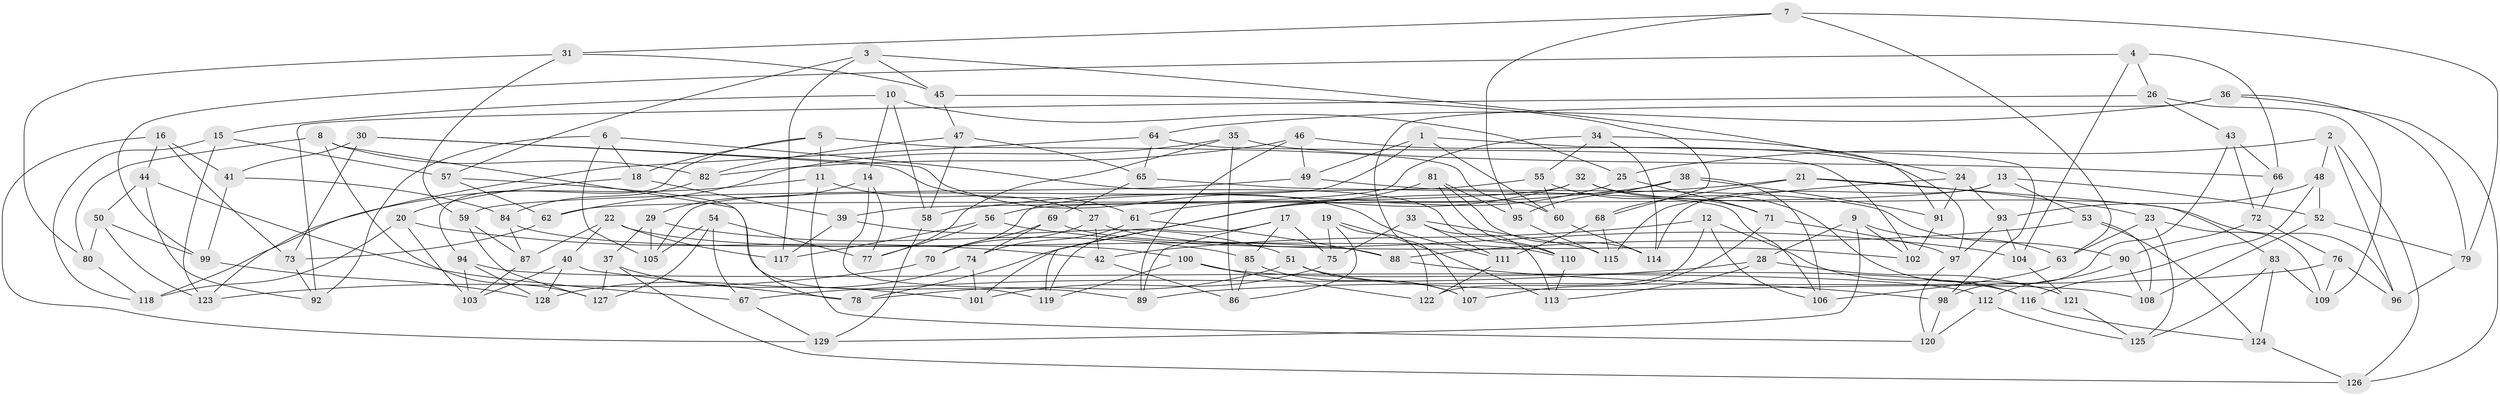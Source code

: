 // coarse degree distribution, {6: 0.6075949367088608, 4: 0.3670886075949367, 5: 0.02531645569620253}
// Generated by graph-tools (version 1.1) at 2025/52/02/27/25 19:52:33]
// undirected, 129 vertices, 258 edges
graph export_dot {
graph [start="1"]
  node [color=gray90,style=filled];
  1;
  2;
  3;
  4;
  5;
  6;
  7;
  8;
  9;
  10;
  11;
  12;
  13;
  14;
  15;
  16;
  17;
  18;
  19;
  20;
  21;
  22;
  23;
  24;
  25;
  26;
  27;
  28;
  29;
  30;
  31;
  32;
  33;
  34;
  35;
  36;
  37;
  38;
  39;
  40;
  41;
  42;
  43;
  44;
  45;
  46;
  47;
  48;
  49;
  50;
  51;
  52;
  53;
  54;
  55;
  56;
  57;
  58;
  59;
  60;
  61;
  62;
  63;
  64;
  65;
  66;
  67;
  68;
  69;
  70;
  71;
  72;
  73;
  74;
  75;
  76;
  77;
  78;
  79;
  80;
  81;
  82;
  83;
  84;
  85;
  86;
  87;
  88;
  89;
  90;
  91;
  92;
  93;
  94;
  95;
  96;
  97;
  98;
  99;
  100;
  101;
  102;
  103;
  104;
  105;
  106;
  107;
  108;
  109;
  110;
  111;
  112;
  113;
  114;
  115;
  116;
  117;
  118;
  119;
  120;
  121;
  122;
  123;
  124;
  125;
  126;
  127;
  128;
  129;
  1 -- 60;
  1 -- 98;
  1 -- 49;
  1 -- 105;
  2 -- 25;
  2 -- 126;
  2 -- 96;
  2 -- 48;
  3 -- 117;
  3 -- 24;
  3 -- 57;
  3 -- 45;
  4 -- 99;
  4 -- 66;
  4 -- 26;
  4 -- 104;
  5 -- 94;
  5 -- 18;
  5 -- 60;
  5 -- 11;
  6 -- 105;
  6 -- 110;
  6 -- 92;
  6 -- 18;
  7 -- 63;
  7 -- 95;
  7 -- 31;
  7 -- 79;
  8 -- 127;
  8 -- 78;
  8 -- 80;
  8 -- 82;
  9 -- 63;
  9 -- 102;
  9 -- 28;
  9 -- 129;
  10 -- 58;
  10 -- 25;
  10 -- 14;
  10 -- 15;
  11 -- 118;
  11 -- 27;
  11 -- 120;
  12 -- 106;
  12 -- 116;
  12 -- 42;
  12 -- 122;
  13 -- 53;
  13 -- 52;
  13 -- 114;
  13 -- 56;
  14 -- 77;
  14 -- 29;
  14 -- 89;
  15 -- 118;
  15 -- 57;
  15 -- 123;
  16 -- 44;
  16 -- 41;
  16 -- 129;
  16 -- 73;
  17 -- 75;
  17 -- 89;
  17 -- 119;
  17 -- 85;
  18 -- 20;
  18 -- 39;
  19 -- 75;
  19 -- 122;
  19 -- 86;
  19 -- 113;
  20 -- 118;
  20 -- 42;
  20 -- 103;
  21 -- 83;
  21 -- 68;
  21 -- 23;
  21 -- 78;
  22 -- 88;
  22 -- 87;
  22 -- 40;
  22 -- 117;
  23 -- 63;
  23 -- 125;
  23 -- 109;
  24 -- 91;
  24 -- 115;
  24 -- 93;
  25 -- 101;
  25 -- 71;
  26 -- 92;
  26 -- 109;
  26 -- 43;
  27 -- 102;
  27 -- 42;
  27 -- 70;
  28 -- 113;
  28 -- 121;
  28 -- 67;
  29 -- 85;
  29 -- 105;
  29 -- 37;
  30 -- 41;
  30 -- 73;
  30 -- 111;
  30 -- 61;
  31 -- 45;
  31 -- 59;
  31 -- 80;
  32 -- 62;
  32 -- 121;
  32 -- 96;
  32 -- 61;
  33 -- 111;
  33 -- 115;
  33 -- 113;
  33 -- 75;
  34 -- 114;
  34 -- 39;
  34 -- 55;
  34 -- 91;
  35 -- 86;
  35 -- 77;
  35 -- 62;
  35 -- 66;
  36 -- 79;
  36 -- 64;
  36 -- 126;
  36 -- 107;
  37 -- 101;
  37 -- 127;
  37 -- 126;
  38 -- 58;
  38 -- 106;
  38 -- 95;
  38 -- 91;
  39 -- 117;
  39 -- 51;
  40 -- 103;
  40 -- 128;
  40 -- 78;
  41 -- 84;
  41 -- 99;
  42 -- 86;
  43 -- 72;
  43 -- 66;
  43 -- 98;
  44 -- 67;
  44 -- 92;
  44 -- 50;
  45 -- 68;
  45 -- 47;
  46 -- 82;
  46 -- 49;
  46 -- 89;
  46 -- 97;
  47 -- 58;
  47 -- 82;
  47 -- 65;
  48 -- 52;
  48 -- 93;
  48 -- 116;
  49 -- 59;
  49 -- 90;
  50 -- 99;
  50 -- 123;
  50 -- 80;
  51 -- 107;
  51 -- 78;
  51 -- 108;
  52 -- 108;
  52 -- 79;
  53 -- 88;
  53 -- 124;
  53 -- 108;
  54 -- 105;
  54 -- 67;
  54 -- 77;
  54 -- 127;
  55 -- 70;
  55 -- 60;
  55 -- 71;
  56 -- 104;
  56 -- 77;
  56 -- 117;
  57 -- 119;
  57 -- 62;
  58 -- 129;
  59 -- 127;
  59 -- 87;
  60 -- 114;
  61 -- 74;
  61 -- 88;
  62 -- 73;
  63 -- 106;
  64 -- 102;
  64 -- 123;
  64 -- 65;
  65 -- 106;
  65 -- 69;
  66 -- 72;
  67 -- 129;
  68 -- 115;
  68 -- 111;
  69 -- 70;
  69 -- 74;
  69 -- 110;
  70 -- 123;
  71 -- 97;
  71 -- 107;
  72 -- 76;
  72 -- 90;
  73 -- 92;
  74 -- 101;
  74 -- 128;
  75 -- 101;
  76 -- 109;
  76 -- 89;
  76 -- 96;
  79 -- 96;
  80 -- 118;
  81 -- 95;
  81 -- 110;
  81 -- 119;
  81 -- 114;
  82 -- 84;
  83 -- 109;
  83 -- 124;
  83 -- 125;
  84 -- 100;
  84 -- 87;
  85 -- 86;
  85 -- 107;
  87 -- 103;
  88 -- 98;
  90 -- 112;
  90 -- 108;
  91 -- 102;
  93 -- 104;
  93 -- 97;
  94 -- 128;
  94 -- 112;
  94 -- 103;
  95 -- 115;
  97 -- 120;
  98 -- 120;
  99 -- 128;
  100 -- 116;
  100 -- 119;
  100 -- 122;
  104 -- 121;
  110 -- 113;
  111 -- 122;
  112 -- 125;
  112 -- 120;
  116 -- 124;
  121 -- 125;
  124 -- 126;
}
